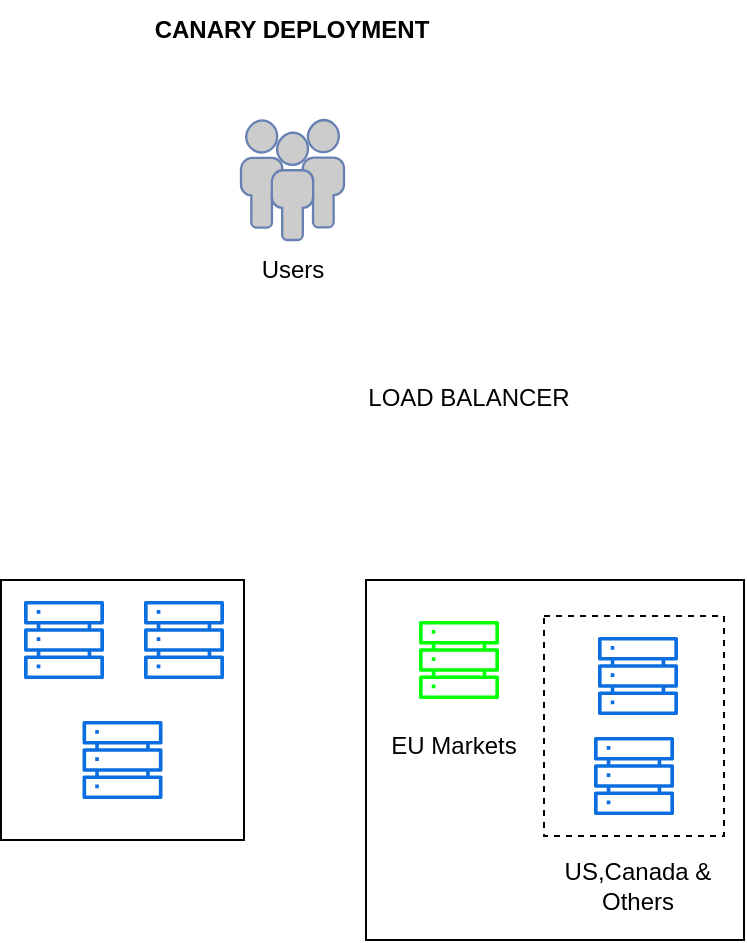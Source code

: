 <mxfile version="24.7.14">
  <diagram name="Page-1" id="QrSy6-IG9_dJB0ElTmmv">
    <mxGraphModel dx="936" dy="511" grid="1" gridSize="10" guides="1" tooltips="1" connect="1" arrows="1" fold="1" page="1" pageScale="1" pageWidth="850" pageHeight="1100" math="0" shadow="0">
      <root>
        <mxCell id="0" />
        <mxCell id="1" parent="0" />
        <mxCell id="FcULWKKp87289iwvlf_I-4" value="LOAD BALANCER" style="text;html=1;align=center;verticalAlign=middle;whiteSpace=wrap;rounded=0;" vertex="1" parent="1">
          <mxGeometry x="428.5" y="214" width="126.5" height="30" as="geometry" />
        </mxCell>
        <mxCell id="FcULWKKp87289iwvlf_I-8" value="" style="fontColor=#0066CC;verticalAlign=top;verticalLabelPosition=bottom;labelPosition=center;align=center;html=1;outlineConnect=0;fillColor=#CCCCCC;strokeColor=#6881B3;gradientColor=none;gradientDirection=north;strokeWidth=2;shape=mxgraph.networks.users;" vertex="1" parent="1">
          <mxGeometry x="378.5" y="90" width="51.5" height="60" as="geometry" />
        </mxCell>
        <mxCell id="FcULWKKp87289iwvlf_I-9" value="" style="rounded=0;whiteSpace=wrap;html=1;" vertex="1" parent="1">
          <mxGeometry x="258.5" y="320" width="121.5" height="130" as="geometry" />
        </mxCell>
        <mxCell id="FcULWKKp87289iwvlf_I-91" value="" style="rounded=0;whiteSpace=wrap;html=1;" vertex="1" parent="1">
          <mxGeometry x="441" y="320" width="189" height="180" as="geometry" />
        </mxCell>
        <mxCell id="FcULWKKp87289iwvlf_I-94" value="" style="sketch=0;outlineConnect=0;fontColor=#232F3E;gradientColor=none;fillColor=#0b6ee0;strokeColor=none;dashed=0;verticalLabelPosition=bottom;verticalAlign=top;align=center;html=1;fontSize=12;fontStyle=0;aspect=fixed;pointerEvents=1;shape=mxgraph.aws4.servers;" vertex="1" parent="1">
          <mxGeometry x="270" y="330" width="40" height="40" as="geometry" />
        </mxCell>
        <mxCell id="FcULWKKp87289iwvlf_I-95" value="" style="sketch=0;outlineConnect=0;fontColor=#232F3E;gradientColor=none;fillColor=#0b6ee0;strokeColor=none;dashed=0;verticalLabelPosition=bottom;verticalAlign=top;align=center;html=1;fontSize=12;fontStyle=0;aspect=fixed;pointerEvents=1;shape=mxgraph.aws4.servers;" vertex="1" parent="1">
          <mxGeometry x="299.25" y="390" width="40" height="40" as="geometry" />
        </mxCell>
        <mxCell id="FcULWKKp87289iwvlf_I-96" value="" style="sketch=0;outlineConnect=0;fontColor=#232F3E;gradientColor=none;fillColor=#0b6ee0;strokeColor=none;dashed=0;verticalLabelPosition=bottom;verticalAlign=top;align=center;html=1;fontSize=12;fontStyle=0;aspect=fixed;pointerEvents=1;shape=mxgraph.aws4.servers;" vertex="1" parent="1">
          <mxGeometry x="330" y="330" width="40" height="40" as="geometry" />
        </mxCell>
        <mxCell id="FcULWKKp87289iwvlf_I-97" value="" style="rounded=0;whiteSpace=wrap;html=1;dashed=1;" vertex="1" parent="1">
          <mxGeometry x="530" y="338" width="90" height="110" as="geometry" />
        </mxCell>
        <mxCell id="FcULWKKp87289iwvlf_I-98" value="&lt;b&gt;CANARY DEPLOYMENT&lt;/b&gt;" style="text;html=1;align=center;verticalAlign=middle;whiteSpace=wrap;rounded=0;" vertex="1" parent="1">
          <mxGeometry x="324.25" y="30" width="160" height="30" as="geometry" />
        </mxCell>
        <mxCell id="FcULWKKp87289iwvlf_I-99" value="Users" style="text;html=1;align=center;verticalAlign=middle;whiteSpace=wrap;rounded=0;" vertex="1" parent="1">
          <mxGeometry x="341" y="150" width="126.5" height="30" as="geometry" />
        </mxCell>
        <mxCell id="FcULWKKp87289iwvlf_I-100" value="" style="sketch=0;outlineConnect=0;fontColor=#232F3E;gradientColor=none;fillColor=#0b6ee0;strokeColor=none;dashed=0;verticalLabelPosition=bottom;verticalAlign=top;align=center;html=1;fontSize=12;fontStyle=0;aspect=fixed;pointerEvents=1;shape=mxgraph.aws4.servers;" vertex="1" parent="1">
          <mxGeometry x="557" y="348" width="40" height="40" as="geometry" />
        </mxCell>
        <mxCell id="FcULWKKp87289iwvlf_I-101" value="" style="sketch=0;outlineConnect=0;fontColor=#232F3E;gradientColor=none;fillColor=#0b6ee0;strokeColor=none;dashed=0;verticalLabelPosition=bottom;verticalAlign=top;align=center;html=1;fontSize=12;fontStyle=0;aspect=fixed;pointerEvents=1;shape=mxgraph.aws4.servers;" vertex="1" parent="1">
          <mxGeometry x="555" y="398" width="40" height="40" as="geometry" />
        </mxCell>
        <mxCell id="FcULWKKp87289iwvlf_I-102" value="" style="sketch=0;outlineConnect=0;fontColor=#232F3E;gradientColor=none;fillColor=#00FF00;strokeColor=none;dashed=0;verticalLabelPosition=bottom;verticalAlign=top;align=center;html=1;fontSize=12;fontStyle=0;aspect=fixed;pointerEvents=1;shape=mxgraph.aws4.servers;" vertex="1" parent="1">
          <mxGeometry x="467.5" y="340" width="40" height="40" as="geometry" />
        </mxCell>
        <mxCell id="FcULWKKp87289iwvlf_I-103" value="EU Markets" style="text;html=1;align=center;verticalAlign=middle;whiteSpace=wrap;rounded=0;" vertex="1" parent="1">
          <mxGeometry x="435" y="390" width="100" height="25" as="geometry" />
        </mxCell>
        <mxCell id="FcULWKKp87289iwvlf_I-104" style="edgeStyle=orthogonalEdgeStyle;rounded=0;orthogonalLoop=1;jettySize=auto;html=1;exitX=0.5;exitY=1;exitDx=0;exitDy=0;" edge="1" parent="1" source="FcULWKKp87289iwvlf_I-103" target="FcULWKKp87289iwvlf_I-103">
          <mxGeometry relative="1" as="geometry" />
        </mxCell>
        <mxCell id="FcULWKKp87289iwvlf_I-105" value="US,Canada &amp;amp; Others" style="text;html=1;align=center;verticalAlign=middle;whiteSpace=wrap;rounded=0;" vertex="1" parent="1">
          <mxGeometry x="527" y="460" width="100" height="25" as="geometry" />
        </mxCell>
      </root>
    </mxGraphModel>
  </diagram>
</mxfile>
